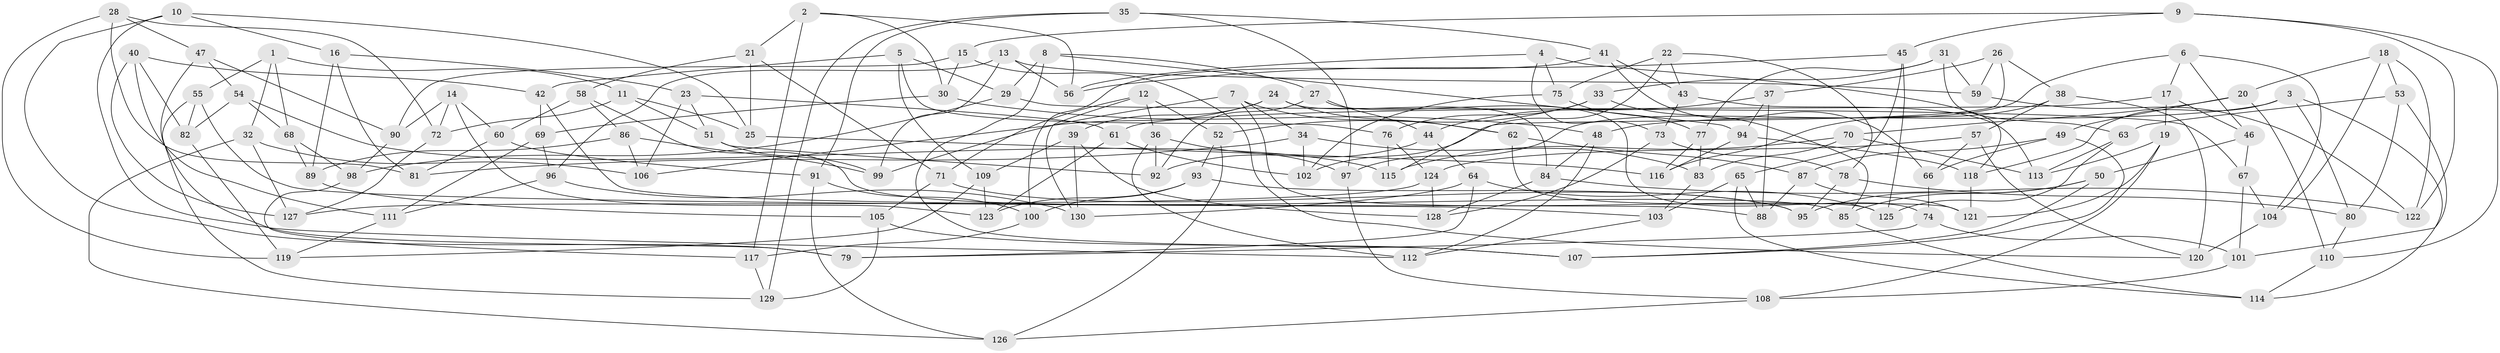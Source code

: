 // coarse degree distribution, {3: 0.05063291139240506, 10: 0.06329113924050633, 9: 0.05063291139240506, 11: 0.0379746835443038, 4: 0.7721518987341772, 6: 0.012658227848101266, 7: 0.012658227848101266}
// Generated by graph-tools (version 1.1) at 2025/53/03/04/25 22:53:43]
// undirected, 130 vertices, 260 edges
graph export_dot {
  node [color=gray90,style=filled];
  1;
  2;
  3;
  4;
  5;
  6;
  7;
  8;
  9;
  10;
  11;
  12;
  13;
  14;
  15;
  16;
  17;
  18;
  19;
  20;
  21;
  22;
  23;
  24;
  25;
  26;
  27;
  28;
  29;
  30;
  31;
  32;
  33;
  34;
  35;
  36;
  37;
  38;
  39;
  40;
  41;
  42;
  43;
  44;
  45;
  46;
  47;
  48;
  49;
  50;
  51;
  52;
  53;
  54;
  55;
  56;
  57;
  58;
  59;
  60;
  61;
  62;
  63;
  64;
  65;
  66;
  67;
  68;
  69;
  70;
  71;
  72;
  73;
  74;
  75;
  76;
  77;
  78;
  79;
  80;
  81;
  82;
  83;
  84;
  85;
  86;
  87;
  88;
  89;
  90;
  91;
  92;
  93;
  94;
  95;
  96;
  97;
  98;
  99;
  100;
  101;
  102;
  103;
  104;
  105;
  106;
  107;
  108;
  109;
  110;
  111;
  112;
  113;
  114;
  115;
  116;
  117;
  118;
  119;
  120;
  121;
  122;
  123;
  124;
  125;
  126;
  127;
  128;
  129;
  130;
  1 -- 32;
  1 -- 11;
  1 -- 68;
  1 -- 55;
  2 -- 117;
  2 -- 30;
  2 -- 21;
  2 -- 56;
  3 -- 80;
  3 -- 48;
  3 -- 118;
  3 -- 114;
  4 -- 56;
  4 -- 73;
  4 -- 118;
  4 -- 75;
  5 -- 76;
  5 -- 109;
  5 -- 42;
  5 -- 29;
  6 -- 97;
  6 -- 17;
  6 -- 104;
  6 -- 46;
  7 -- 125;
  7 -- 99;
  7 -- 34;
  7 -- 62;
  8 -- 29;
  8 -- 27;
  8 -- 94;
  8 -- 107;
  9 -- 110;
  9 -- 15;
  9 -- 122;
  9 -- 45;
  10 -- 25;
  10 -- 112;
  10 -- 16;
  10 -- 79;
  11 -- 25;
  11 -- 72;
  11 -- 51;
  12 -- 36;
  12 -- 52;
  12 -- 71;
  12 -- 130;
  13 -- 96;
  13 -- 99;
  13 -- 56;
  13 -- 59;
  14 -- 60;
  14 -- 90;
  14 -- 72;
  14 -- 123;
  15 -- 30;
  15 -- 120;
  15 -- 90;
  16 -- 23;
  16 -- 81;
  16 -- 89;
  17 -- 61;
  17 -- 46;
  17 -- 19;
  18 -- 122;
  18 -- 20;
  18 -- 53;
  18 -- 104;
  19 -- 113;
  19 -- 108;
  19 -- 121;
  20 -- 70;
  20 -- 110;
  20 -- 49;
  21 -- 25;
  21 -- 71;
  21 -- 58;
  22 -- 75;
  22 -- 78;
  22 -- 115;
  22 -- 43;
  23 -- 106;
  23 -- 61;
  23 -- 51;
  24 -- 39;
  24 -- 106;
  24 -- 84;
  24 -- 62;
  25 -- 116;
  26 -- 37;
  26 -- 38;
  26 -- 59;
  26 -- 102;
  27 -- 92;
  27 -- 74;
  27 -- 44;
  28 -- 119;
  28 -- 47;
  28 -- 72;
  28 -- 81;
  29 -- 98;
  29 -- 67;
  30 -- 69;
  30 -- 48;
  31 -- 63;
  31 -- 77;
  31 -- 59;
  31 -- 33;
  32 -- 126;
  32 -- 106;
  32 -- 127;
  33 -- 85;
  33 -- 76;
  33 -- 52;
  34 -- 83;
  34 -- 81;
  34 -- 102;
  35 -- 129;
  35 -- 41;
  35 -- 91;
  35 -- 97;
  36 -- 112;
  36 -- 97;
  36 -- 92;
  37 -- 94;
  37 -- 88;
  37 -- 44;
  38 -- 57;
  38 -- 120;
  38 -- 116;
  39 -- 109;
  39 -- 128;
  39 -- 130;
  40 -- 127;
  40 -- 42;
  40 -- 111;
  40 -- 82;
  41 -- 100;
  41 -- 66;
  41 -- 43;
  42 -- 69;
  42 -- 88;
  43 -- 113;
  43 -- 73;
  44 -- 92;
  44 -- 64;
  45 -- 65;
  45 -- 56;
  45 -- 125;
  46 -- 67;
  46 -- 50;
  47 -- 79;
  47 -- 90;
  47 -- 54;
  48 -- 84;
  48 -- 112;
  49 -- 87;
  49 -- 107;
  49 -- 66;
  50 -- 85;
  50 -- 95;
  50 -- 107;
  51 -- 92;
  51 -- 99;
  52 -- 93;
  52 -- 126;
  53 -- 101;
  53 -- 63;
  53 -- 80;
  54 -- 115;
  54 -- 68;
  54 -- 82;
  55 -- 103;
  55 -- 129;
  55 -- 82;
  57 -- 120;
  57 -- 66;
  57 -- 124;
  58 -- 60;
  58 -- 86;
  58 -- 85;
  59 -- 122;
  60 -- 91;
  60 -- 81;
  61 -- 102;
  61 -- 123;
  62 -- 121;
  62 -- 87;
  63 -- 125;
  63 -- 113;
  64 -- 125;
  64 -- 79;
  64 -- 130;
  65 -- 114;
  65 -- 88;
  65 -- 103;
  66 -- 74;
  67 -- 104;
  67 -- 101;
  68 -- 89;
  68 -- 98;
  69 -- 96;
  69 -- 111;
  70 -- 113;
  70 -- 115;
  70 -- 83;
  71 -- 95;
  71 -- 105;
  72 -- 127;
  73 -- 78;
  73 -- 128;
  74 -- 101;
  74 -- 79;
  75 -- 77;
  75 -- 102;
  76 -- 124;
  76 -- 115;
  77 -- 116;
  77 -- 83;
  78 -- 80;
  78 -- 95;
  80 -- 110;
  82 -- 119;
  83 -- 103;
  84 -- 128;
  84 -- 122;
  85 -- 114;
  86 -- 99;
  86 -- 106;
  86 -- 89;
  87 -- 88;
  87 -- 121;
  89 -- 105;
  90 -- 98;
  91 -- 100;
  91 -- 126;
  93 -- 123;
  93 -- 95;
  93 -- 100;
  94 -- 118;
  94 -- 116;
  96 -- 111;
  96 -- 130;
  97 -- 108;
  98 -- 117;
  100 -- 117;
  101 -- 108;
  103 -- 112;
  104 -- 120;
  105 -- 129;
  105 -- 107;
  108 -- 126;
  109 -- 123;
  109 -- 119;
  110 -- 114;
  111 -- 119;
  117 -- 129;
  118 -- 121;
  124 -- 128;
  124 -- 127;
}
